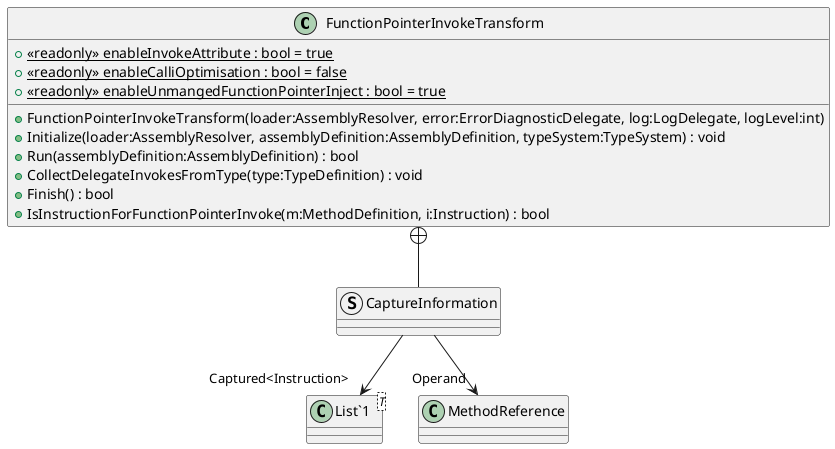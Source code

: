 @startuml
class FunctionPointerInvokeTransform {
    + <<readonly>> {static} enableInvokeAttribute : bool = true
    + <<readonly>> {static} enableCalliOptimisation : bool = false
    + <<readonly>> {static} enableUnmangedFunctionPointerInject : bool = true
    + FunctionPointerInvokeTransform(loader:AssemblyResolver, error:ErrorDiagnosticDelegate, log:LogDelegate, logLevel:int)
    + Initialize(loader:AssemblyResolver, assemblyDefinition:AssemblyDefinition, typeSystem:TypeSystem) : void
    + Run(assemblyDefinition:AssemblyDefinition) : bool
    + CollectDelegateInvokesFromType(type:TypeDefinition) : void
    + Finish() : bool
    + IsInstructionForFunctionPointerInvoke(m:MethodDefinition, i:Instruction) : bool
}
struct CaptureInformation {
}
class "List`1"<T> {
}
FunctionPointerInvokeTransform +-- CaptureInformation
CaptureInformation --> "Operand" MethodReference
CaptureInformation --> "Captured<Instruction>" "List`1"
@enduml
